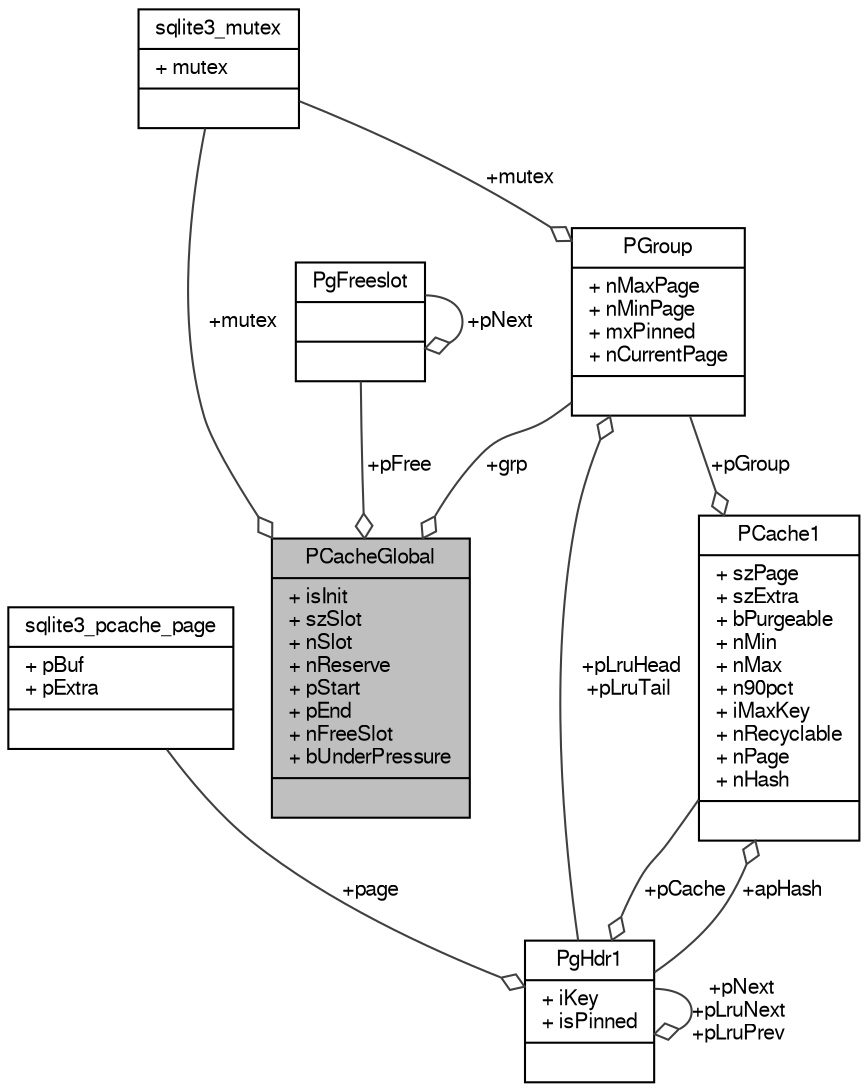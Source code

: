 digraph "PCacheGlobal"
{
  edge [fontname="FreeSans",fontsize="10",labelfontname="FreeSans",labelfontsize="10"];
  node [fontname="FreeSans",fontsize="10",shape=record];
  Node1 [label="{PCacheGlobal\n|+ isInit\l+ szSlot\l+ nSlot\l+ nReserve\l+ pStart\l+ pEnd\l+ nFreeSlot\l+ bUnderPressure\l|}",height=0.2,width=0.4,color="black", fillcolor="grey75", style="filled", fontcolor="black"];
  Node2 -> Node1 [color="grey25",fontsize="10",style="solid",label=" +grp" ,arrowhead="odiamond",fontname="FreeSans"];
  Node2 [label="{PGroup\n|+ nMaxPage\l+ nMinPage\l+ mxPinned\l+ nCurrentPage\l|}",height=0.2,width=0.4,color="black", fillcolor="white", style="filled",URL="$structPGroup.html"];
  Node3 -> Node2 [color="grey25",fontsize="10",style="solid",label=" +pLruHead\n+pLruTail" ,arrowhead="odiamond",fontname="FreeSans"];
  Node3 [label="{PgHdr1\n|+ iKey\l+ isPinned\l|}",height=0.2,width=0.4,color="black", fillcolor="white", style="filled",URL="$structPgHdr1.html"];
  Node4 -> Node3 [color="grey25",fontsize="10",style="solid",label=" +page" ,arrowhead="odiamond",fontname="FreeSans"];
  Node4 [label="{sqlite3_pcache_page\n|+ pBuf\l+ pExtra\l|}",height=0.2,width=0.4,color="black", fillcolor="white", style="filled",URL="$structsqlite3__pcache__page.html"];
  Node3 -> Node3 [color="grey25",fontsize="10",style="solid",label=" +pNext\n+pLruNext\n+pLruPrev" ,arrowhead="odiamond",fontname="FreeSans"];
  Node5 -> Node3 [color="grey25",fontsize="10",style="solid",label=" +pCache" ,arrowhead="odiamond",fontname="FreeSans"];
  Node5 [label="{PCache1\n|+ szPage\l+ szExtra\l+ bPurgeable\l+ nMin\l+ nMax\l+ n90pct\l+ iMaxKey\l+ nRecyclable\l+ nPage\l+ nHash\l|}",height=0.2,width=0.4,color="black", fillcolor="white", style="filled",URL="$structPCache1.html"];
  Node2 -> Node5 [color="grey25",fontsize="10",style="solid",label=" +pGroup" ,arrowhead="odiamond",fontname="FreeSans"];
  Node3 -> Node5 [color="grey25",fontsize="10",style="solid",label=" +apHash" ,arrowhead="odiamond",fontname="FreeSans"];
  Node6 -> Node2 [color="grey25",fontsize="10",style="solid",label=" +mutex" ,arrowhead="odiamond",fontname="FreeSans"];
  Node6 [label="{sqlite3_mutex\n|+ mutex\l|}",height=0.2,width=0.4,color="black", fillcolor="white", style="filled",URL="$structsqlite3__mutex.html"];
  Node6 -> Node1 [color="grey25",fontsize="10",style="solid",label=" +mutex" ,arrowhead="odiamond",fontname="FreeSans"];
  Node7 -> Node1 [color="grey25",fontsize="10",style="solid",label=" +pFree" ,arrowhead="odiamond",fontname="FreeSans"];
  Node7 [label="{PgFreeslot\n||}",height=0.2,width=0.4,color="black", fillcolor="white", style="filled",URL="$structPgFreeslot.html"];
  Node7 -> Node7 [color="grey25",fontsize="10",style="solid",label=" +pNext" ,arrowhead="odiamond",fontname="FreeSans"];
}
